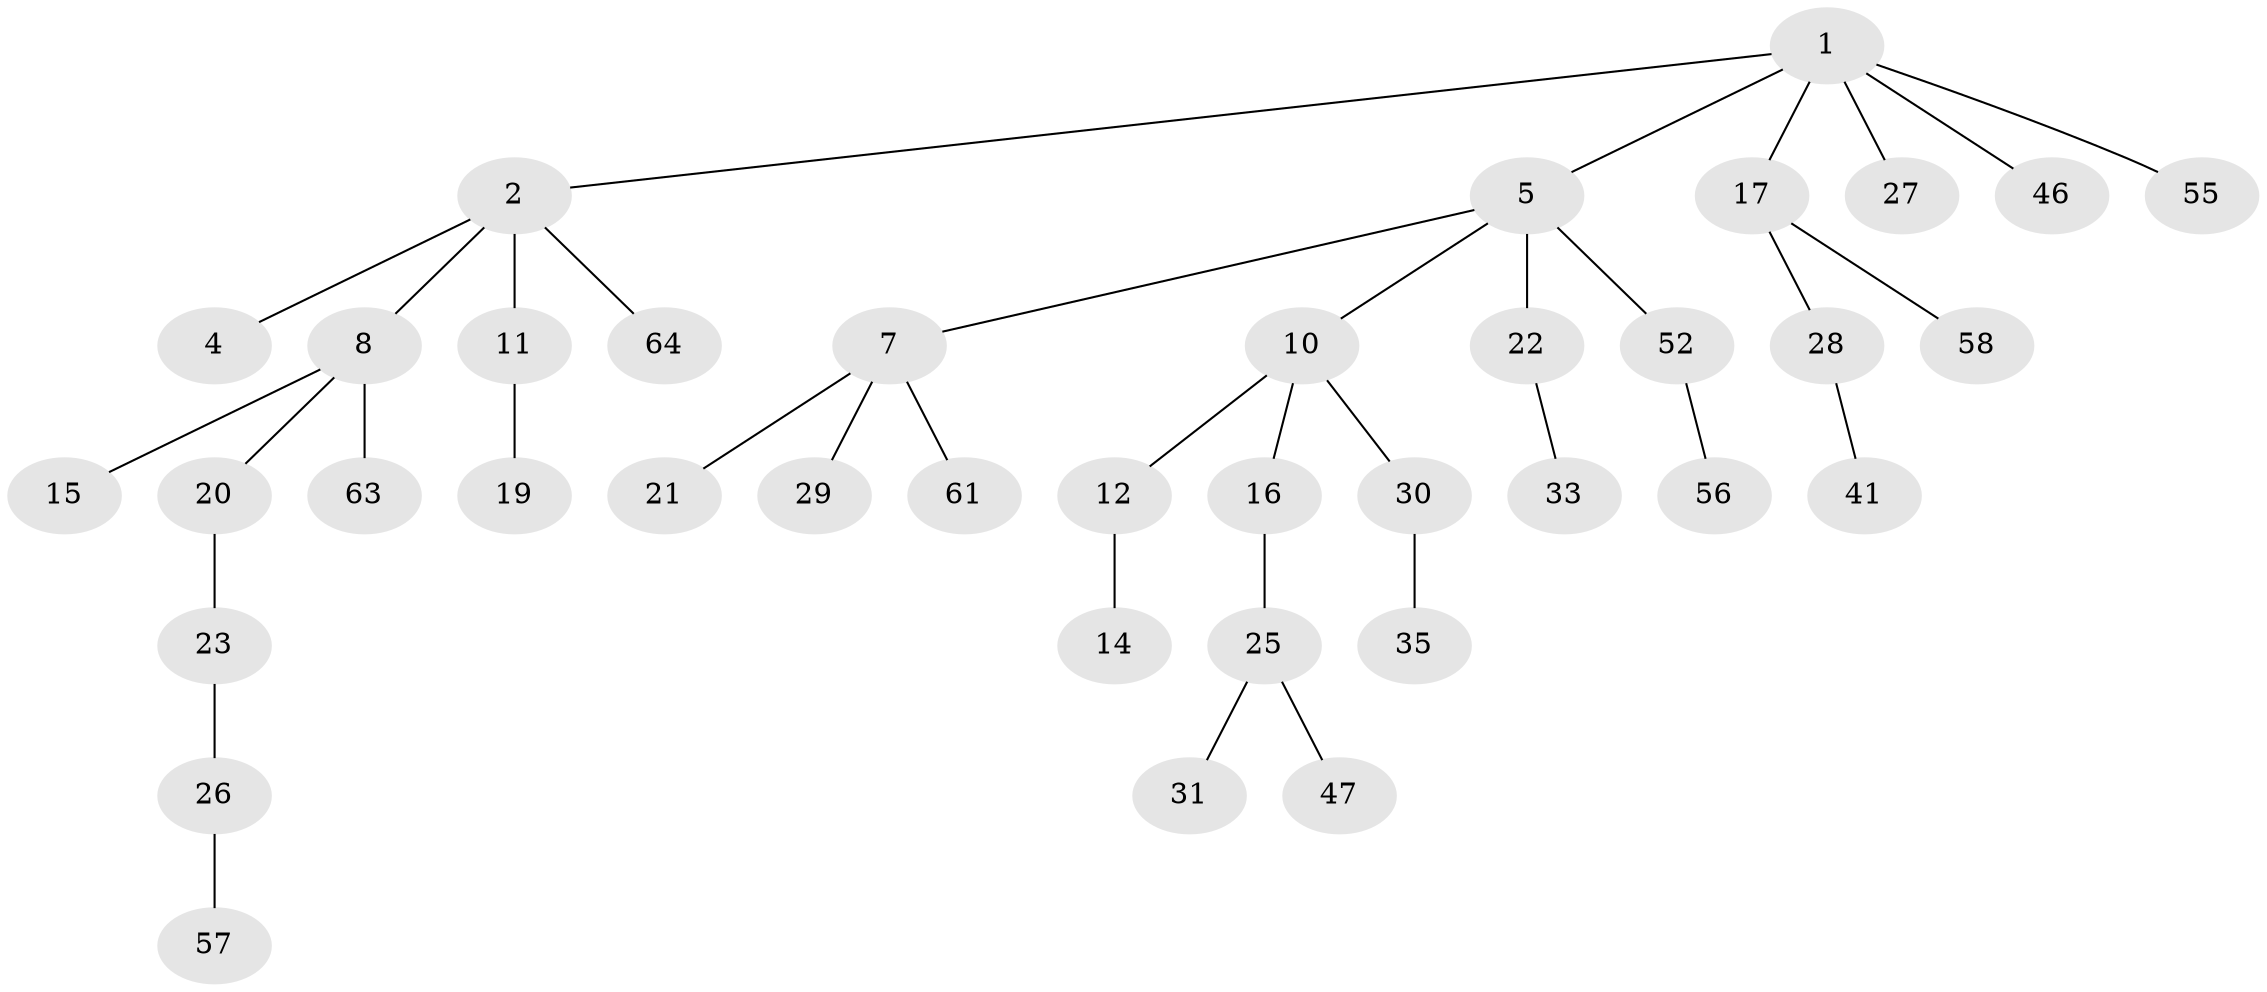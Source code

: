 // Generated by graph-tools (version 1.1) at 2025/24/03/03/25 07:24:08]
// undirected, 38 vertices, 37 edges
graph export_dot {
graph [start="1"]
  node [color=gray90,style=filled];
  1 [super="+13"];
  2 [super="+3"];
  4 [super="+9"];
  5 [super="+6"];
  7 [super="+50"];
  8 [super="+54"];
  10 [super="+51"];
  11 [super="+53"];
  12;
  14 [super="+32"];
  15;
  16 [super="+38"];
  17 [super="+18"];
  19 [super="+48"];
  20 [super="+24"];
  21;
  22 [super="+36"];
  23 [super="+43"];
  25 [super="+45"];
  26 [super="+44"];
  27 [super="+37"];
  28 [super="+34"];
  29 [super="+49"];
  30;
  31 [super="+40"];
  33 [super="+42"];
  35 [super="+39"];
  41;
  46;
  47 [super="+60"];
  52 [super="+62"];
  55;
  56;
  57 [super="+59"];
  58;
  61;
  63;
  64;
  1 -- 2;
  1 -- 5;
  1 -- 17;
  1 -- 55;
  1 -- 27;
  1 -- 46;
  2 -- 8;
  2 -- 11;
  2 -- 64;
  2 -- 4;
  5 -- 7;
  5 -- 10;
  5 -- 22;
  5 -- 52;
  7 -- 21;
  7 -- 29;
  7 -- 61;
  8 -- 15;
  8 -- 20;
  8 -- 63;
  10 -- 12;
  10 -- 16;
  10 -- 30;
  11 -- 19;
  12 -- 14;
  16 -- 25;
  17 -- 28;
  17 -- 58;
  20 -- 23;
  22 -- 33;
  23 -- 26;
  25 -- 31;
  25 -- 47;
  26 -- 57;
  28 -- 41;
  30 -- 35;
  52 -- 56;
}
